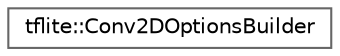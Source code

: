 digraph "Graphical Class Hierarchy"
{
 // LATEX_PDF_SIZE
  bgcolor="transparent";
  edge [fontname=Helvetica,fontsize=10,labelfontname=Helvetica,labelfontsize=10];
  node [fontname=Helvetica,fontsize=10,shape=box,height=0.2,width=0.4];
  rankdir="LR";
  Node0 [id="Node000000",label="tflite::Conv2DOptionsBuilder",height=0.2,width=0.4,color="grey40", fillcolor="white", style="filled",URL="$structtflite_1_1_conv2_d_options_builder.html",tooltip=" "];
}
